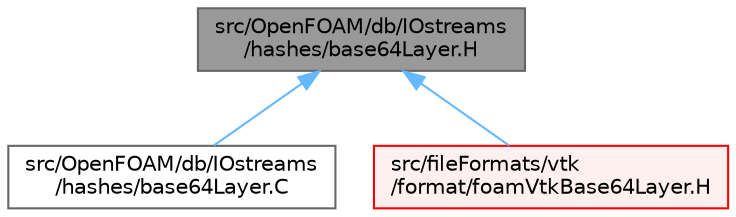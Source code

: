digraph "src/OpenFOAM/db/IOstreams/hashes/base64Layer.H"
{
 // LATEX_PDF_SIZE
  bgcolor="transparent";
  edge [fontname=Helvetica,fontsize=10,labelfontname=Helvetica,labelfontsize=10];
  node [fontname=Helvetica,fontsize=10,shape=box,height=0.2,width=0.4];
  Node1 [id="Node000001",label="src/OpenFOAM/db/IOstreams\l/hashes/base64Layer.H",height=0.2,width=0.4,color="gray40", fillcolor="grey60", style="filled", fontcolor="black",tooltip=" "];
  Node1 -> Node2 [id="edge1_Node000001_Node000002",dir="back",color="steelblue1",style="solid",tooltip=" "];
  Node2 [id="Node000002",label="src/OpenFOAM/db/IOstreams\l/hashes/base64Layer.C",height=0.2,width=0.4,color="grey40", fillcolor="white", style="filled",URL="$base64Layer_8C.html",tooltip=" "];
  Node1 -> Node3 [id="edge2_Node000001_Node000003",dir="back",color="steelblue1",style="solid",tooltip=" "];
  Node3 [id="Node000003",label="src/fileFormats/vtk\l/format/foamVtkBase64Layer.H",height=0.2,width=0.4,color="red", fillcolor="#FFF0F0", style="filled",URL="$foamVtkBase64Layer_8H.html",tooltip=" "];
}
